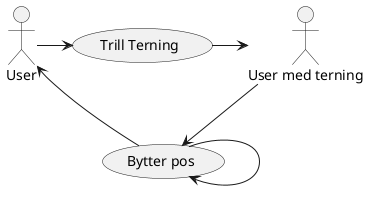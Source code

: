 @startuml
:User: -right-> (Trill Terning)
(Trill Terning) -right-> :User med terning:
:User med terning: -down-> (Bytter pos)
(Bytter pos) -> (Bytter pos)
(Bytter pos) -> User
@enduml
